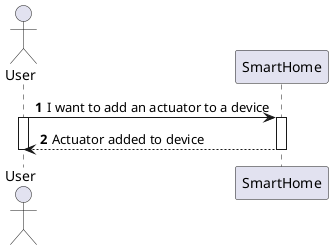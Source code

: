 @startuml
'https://plantuml.com/sequence-diagram

!pragma layout smetana

autonumber

actor "User" as User
participant "SmartHome" as SH

User -> SH : I want to add an actuator to a device
activate SH
activate User

SH --> User : Actuator added to device
deactivate SH
deactivate User

@enduml